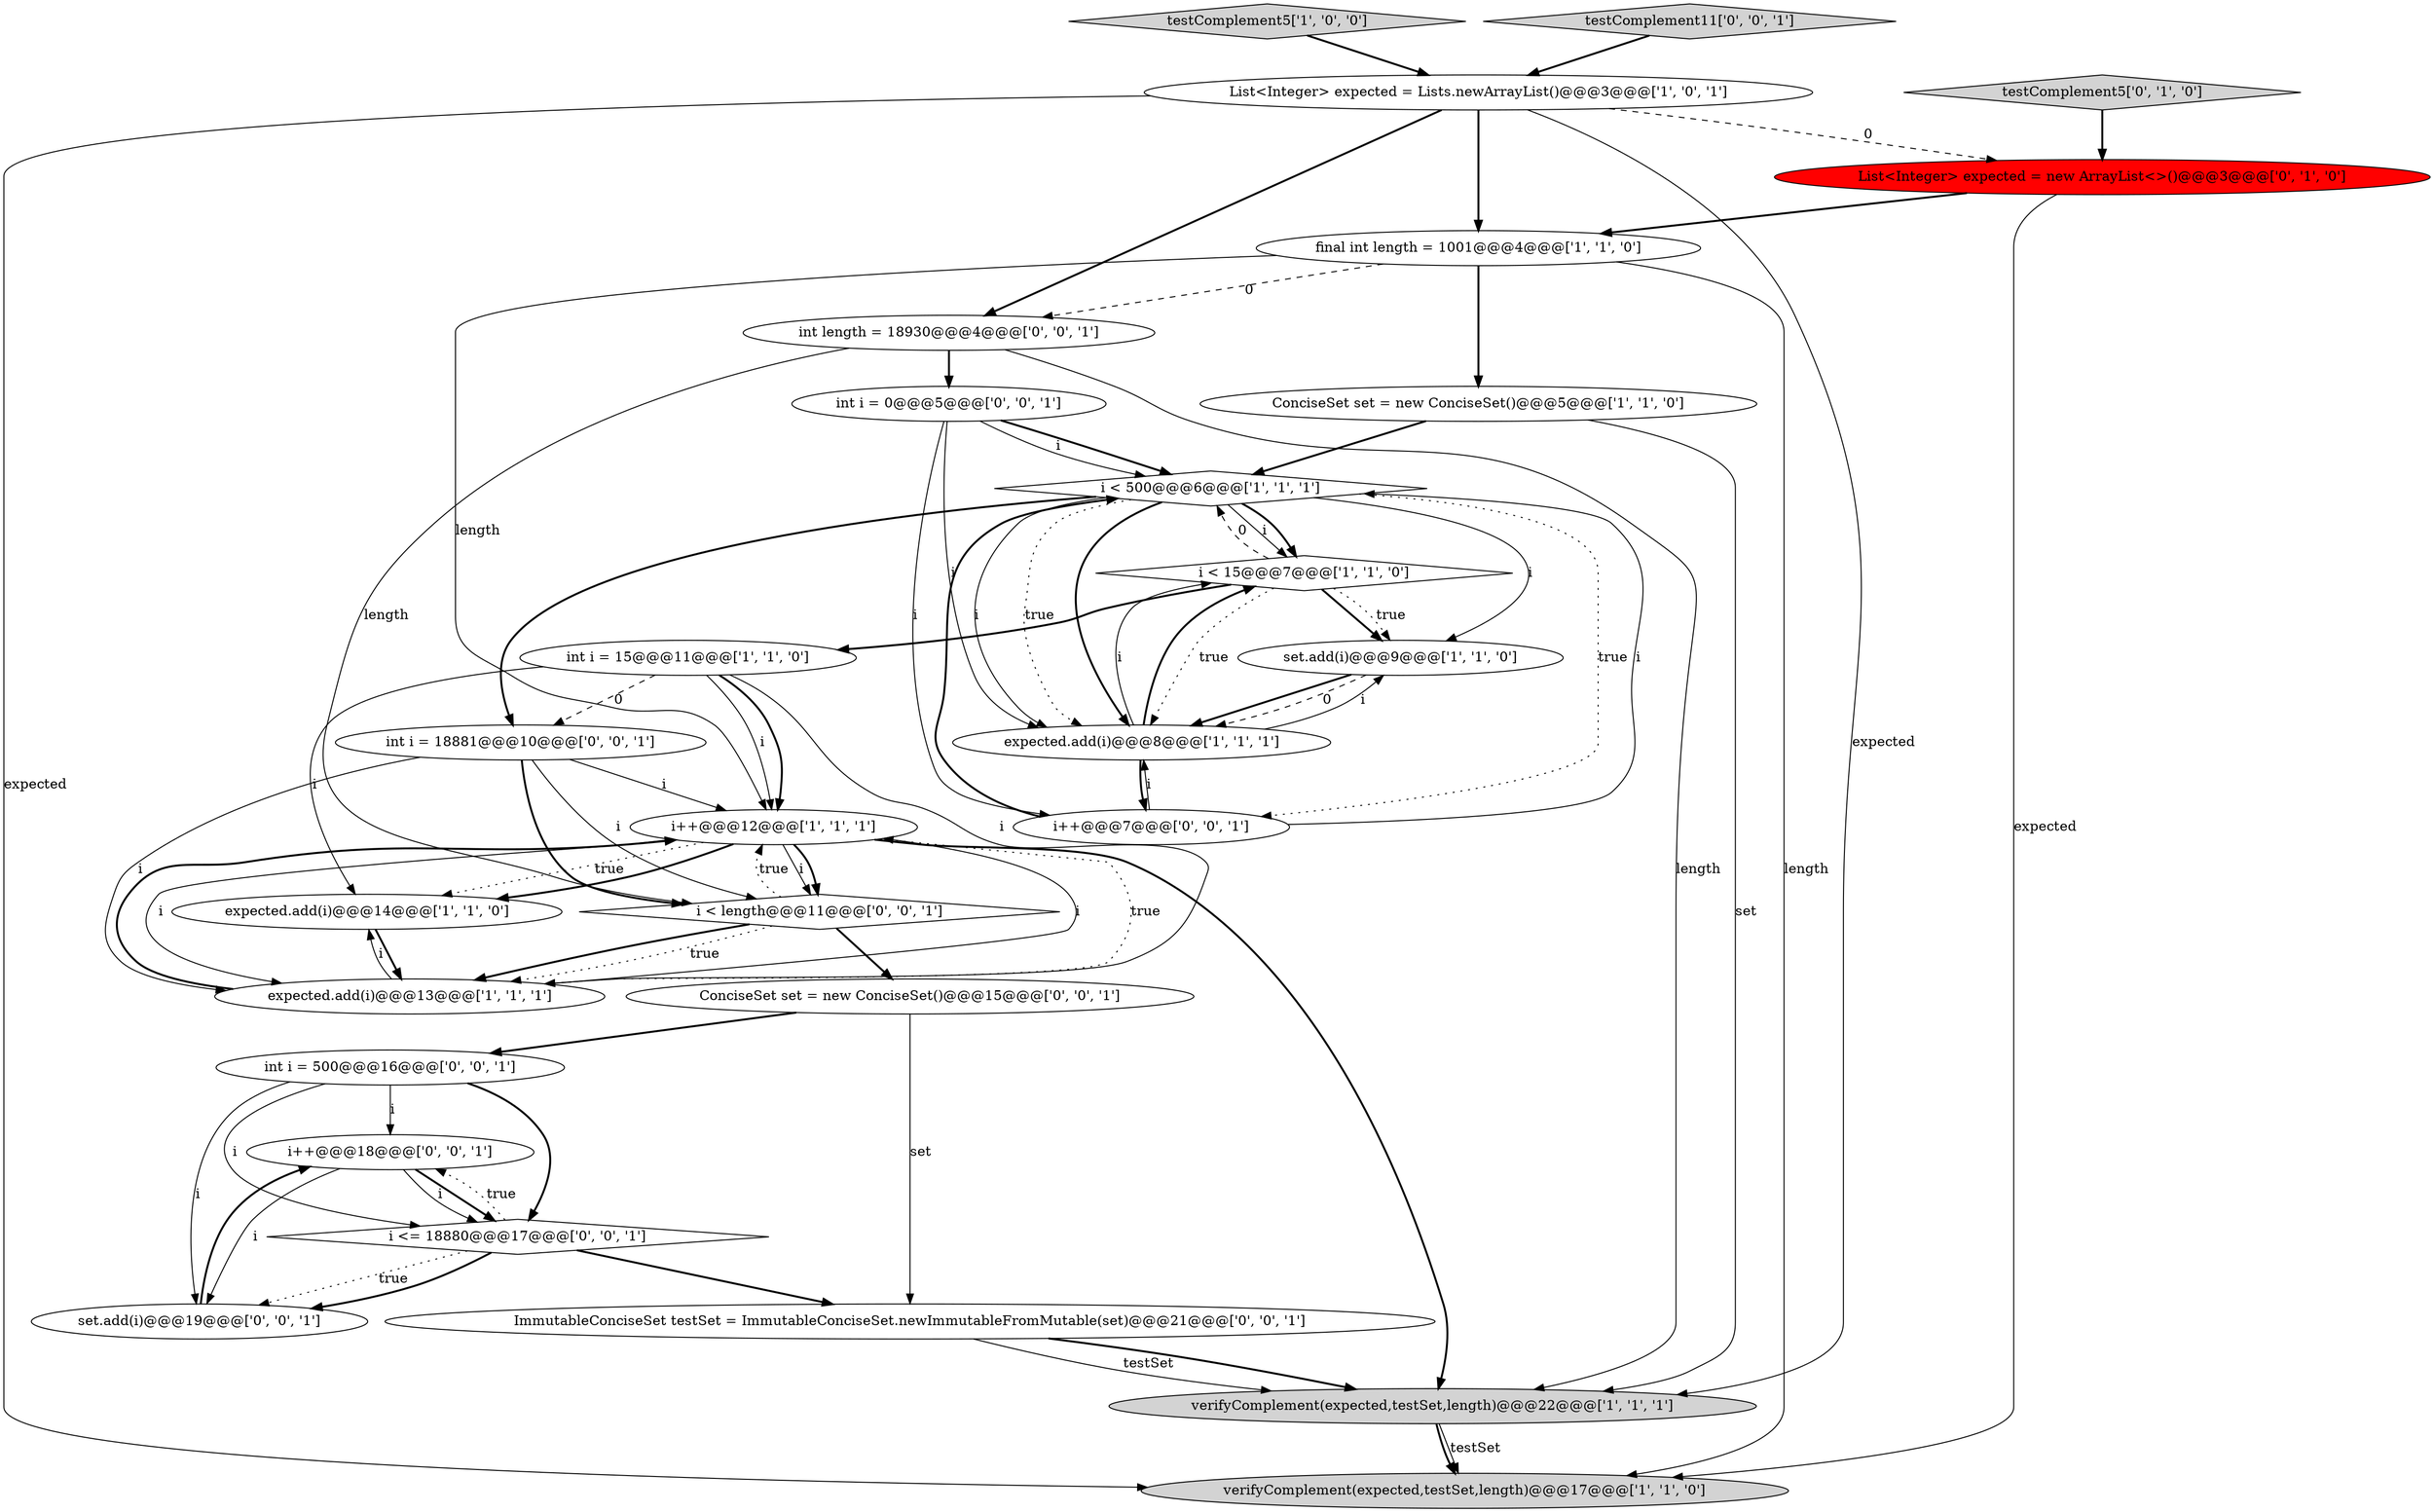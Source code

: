 digraph {
27 [style = filled, label = "i++@@@18@@@['0', '0', '1']", fillcolor = white, shape = ellipse image = "AAA0AAABBB3BBB"];
12 [style = filled, label = "i++@@@12@@@['1', '1', '1']", fillcolor = white, shape = ellipse image = "AAA0AAABBB1BBB"];
5 [style = filled, label = "i < 15@@@7@@@['1', '1', '0']", fillcolor = white, shape = diamond image = "AAA0AAABBB1BBB"];
20 [style = filled, label = "int i = 18881@@@10@@@['0', '0', '1']", fillcolor = white, shape = ellipse image = "AAA0AAABBB3BBB"];
24 [style = filled, label = "i <= 18880@@@17@@@['0', '0', '1']", fillcolor = white, shape = diamond image = "AAA0AAABBB3BBB"];
13 [style = filled, label = "final int length = 1001@@@4@@@['1', '1', '0']", fillcolor = white, shape = ellipse image = "AAA0AAABBB1BBB"];
8 [style = filled, label = "expected.add(i)@@@14@@@['1', '1', '0']", fillcolor = white, shape = ellipse image = "AAA0AAABBB1BBB"];
4 [style = filled, label = "List<Integer> expected = Lists.newArrayList()@@@3@@@['1', '0', '1']", fillcolor = white, shape = ellipse image = "AAA0AAABBB1BBB"];
2 [style = filled, label = "testComplement5['1', '0', '0']", fillcolor = lightgray, shape = diamond image = "AAA0AAABBB1BBB"];
11 [style = filled, label = "expected.add(i)@@@13@@@['1', '1', '1']", fillcolor = white, shape = ellipse image = "AAA0AAABBB1BBB"];
17 [style = filled, label = "int i = 500@@@16@@@['0', '0', '1']", fillcolor = white, shape = ellipse image = "AAA0AAABBB3BBB"];
14 [style = filled, label = "testComplement5['0', '1', '0']", fillcolor = lightgray, shape = diamond image = "AAA0AAABBB2BBB"];
22 [style = filled, label = "set.add(i)@@@19@@@['0', '0', '1']", fillcolor = white, shape = ellipse image = "AAA0AAABBB3BBB"];
16 [style = filled, label = "i++@@@7@@@['0', '0', '1']", fillcolor = white, shape = ellipse image = "AAA0AAABBB3BBB"];
3 [style = filled, label = "set.add(i)@@@9@@@['1', '1', '0']", fillcolor = white, shape = ellipse image = "AAA0AAABBB1BBB"];
25 [style = filled, label = "i < length@@@11@@@['0', '0', '1']", fillcolor = white, shape = diamond image = "AAA0AAABBB3BBB"];
15 [style = filled, label = "List<Integer> expected = new ArrayList<>()@@@3@@@['0', '1', '0']", fillcolor = red, shape = ellipse image = "AAA1AAABBB2BBB"];
9 [style = filled, label = "verifyComplement(expected,testSet,length)@@@17@@@['1', '1', '0']", fillcolor = lightgray, shape = ellipse image = "AAA0AAABBB1BBB"];
21 [style = filled, label = "int i = 0@@@5@@@['0', '0', '1']", fillcolor = white, shape = ellipse image = "AAA0AAABBB3BBB"];
6 [style = filled, label = "i < 500@@@6@@@['1', '1', '1']", fillcolor = white, shape = diamond image = "AAA0AAABBB1BBB"];
23 [style = filled, label = "testComplement11['0', '0', '1']", fillcolor = lightgray, shape = diamond image = "AAA0AAABBB3BBB"];
7 [style = filled, label = "int i = 15@@@11@@@['1', '1', '0']", fillcolor = white, shape = ellipse image = "AAA0AAABBB1BBB"];
0 [style = filled, label = "ConciseSet set = new ConciseSet()@@@5@@@['1', '1', '0']", fillcolor = white, shape = ellipse image = "AAA0AAABBB1BBB"];
19 [style = filled, label = "ImmutableConciseSet testSet = ImmutableConciseSet.newImmutableFromMutable(set)@@@21@@@['0', '0', '1']", fillcolor = white, shape = ellipse image = "AAA0AAABBB3BBB"];
1 [style = filled, label = "verifyComplement(expected,testSet,length)@@@22@@@['1', '1', '1']", fillcolor = lightgray, shape = ellipse image = "AAA0AAABBB1BBB"];
26 [style = filled, label = "int length = 18930@@@4@@@['0', '0', '1']", fillcolor = white, shape = ellipse image = "AAA0AAABBB3BBB"];
10 [style = filled, label = "expected.add(i)@@@8@@@['1', '1', '1']", fillcolor = white, shape = ellipse image = "AAA0AAABBB1BBB"];
18 [style = filled, label = "ConciseSet set = new ConciseSet()@@@15@@@['0', '0', '1']", fillcolor = white, shape = ellipse image = "AAA0AAABBB3BBB"];
5->3 [style = bold, label=""];
20->11 [style = solid, label="i"];
16->6 [style = solid, label="i"];
12->8 [style = dotted, label="true"];
12->25 [style = solid, label="i"];
7->20 [style = dashed, label="0"];
24->27 [style = dotted, label="true"];
25->11 [style = dotted, label="true"];
16->10 [style = solid, label="i"];
17->22 [style = solid, label="i"];
19->1 [style = bold, label=""];
5->6 [style = dashed, label="0"];
6->10 [style = solid, label="i"];
20->12 [style = solid, label="i"];
13->9 [style = solid, label="length"];
8->11 [style = bold, label=""];
4->9 [style = solid, label="expected"];
15->13 [style = bold, label=""];
24->19 [style = bold, label=""];
6->5 [style = solid, label="i"];
0->1 [style = solid, label="set"];
16->6 [style = bold, label=""];
25->12 [style = dotted, label="true"];
11->12 [style = bold, label=""];
5->3 [style = dotted, label="true"];
12->1 [style = bold, label=""];
2->4 [style = bold, label=""];
20->25 [style = bold, label=""];
13->26 [style = dashed, label="0"];
15->9 [style = solid, label="expected"];
12->11 [style = dotted, label="true"];
7->12 [style = solid, label="i"];
3->10 [style = bold, label=""];
11->12 [style = solid, label="i"];
11->8 [style = solid, label="i"];
24->22 [style = dotted, label="true"];
20->25 [style = solid, label="i"];
5->7 [style = bold, label=""];
27->24 [style = solid, label="i"];
14->15 [style = bold, label=""];
21->10 [style = solid, label="i"];
12->11 [style = solid, label="i"];
13->0 [style = bold, label=""];
10->5 [style = solid, label="i"];
27->22 [style = solid, label="i"];
5->10 [style = dotted, label="true"];
4->13 [style = bold, label=""];
25->18 [style = bold, label=""];
26->1 [style = solid, label="length"];
1->9 [style = bold, label=""];
26->21 [style = bold, label=""];
21->6 [style = solid, label="i"];
6->10 [style = dotted, label="true"];
6->20 [style = bold, label=""];
6->5 [style = bold, label=""];
26->25 [style = solid, label="length"];
10->5 [style = bold, label=""];
10->16 [style = bold, label=""];
12->8 [style = bold, label=""];
6->10 [style = bold, label=""];
17->24 [style = solid, label="i"];
27->24 [style = bold, label=""];
3->10 [style = dashed, label="0"];
13->12 [style = solid, label="length"];
7->8 [style = solid, label="i"];
6->3 [style = solid, label="i"];
17->27 [style = solid, label="i"];
21->6 [style = bold, label=""];
0->6 [style = bold, label=""];
7->12 [style = bold, label=""];
23->4 [style = bold, label=""];
4->26 [style = bold, label=""];
18->17 [style = bold, label=""];
19->1 [style = solid, label="testSet"];
7->11 [style = solid, label="i"];
24->22 [style = bold, label=""];
18->19 [style = solid, label="set"];
17->24 [style = bold, label=""];
1->9 [style = solid, label="testSet"];
4->1 [style = solid, label="expected"];
22->27 [style = bold, label=""];
25->11 [style = bold, label=""];
12->25 [style = bold, label=""];
4->15 [style = dashed, label="0"];
21->16 [style = solid, label="i"];
6->16 [style = dotted, label="true"];
10->3 [style = solid, label="i"];
}

